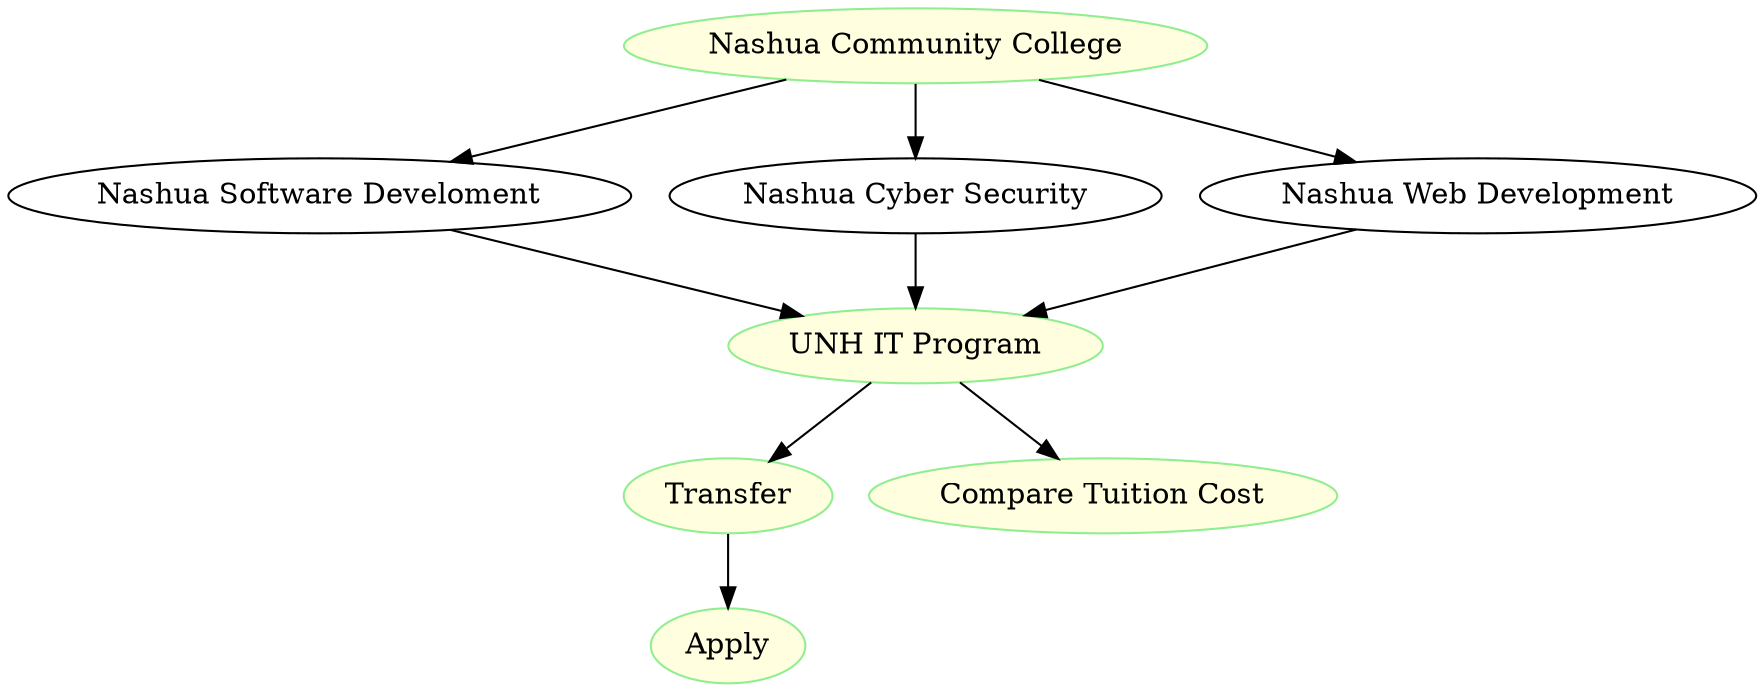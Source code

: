 digraph G {

       transfer [label="Transfer"  URL= "https://www.nhtransfer.org/sites/nhtransfer.org/files/media/nhtransferapplication.pdf" color=lightgreen fillcolor=lightyellow style=filled]
  compare_tuition_cost [label="Compare Tuition Cost" URL="https://manchester.unh.edu/costs" color=lightgreen fillcolor=lightyellow style=filled]


    list_of_unh_programs [label="UNH IT Program" URL= "https://manchester.unh.edu/academics/degree-programs/information-technology" color=lightgreen fillcolor=lightyellow style=filled]
    nashua [label="Nashua Community College" URL="/transfer_college?college=nashua" color=lightgreen fillcolor=lightyellow    style=filled]
apply [label=Apply URL="/index.html" color=lightgreen fillcolor=lightyellow style=filled]
	nashua_software_development [label="Nashua Software Develoment"]
	nashua_cyber_security [label="Nashua Cyber Security"]
	nashua_web [label="Nashua Web Development"]
	
	nashua -> nashua_software_development
	nashua -> nashua_cyber_security
             nashua -> nashua_web
             nashua_software_development -> list_of_unh_programs
             nashua_cyber_security -> list_of_unh_programs
             nashua_web -> list_of_unh_programs
	list_of_unh_programs -> transfer
	list_of_unh_programs -> compare_tuition_cost
	 transfer -> apply 


}






















